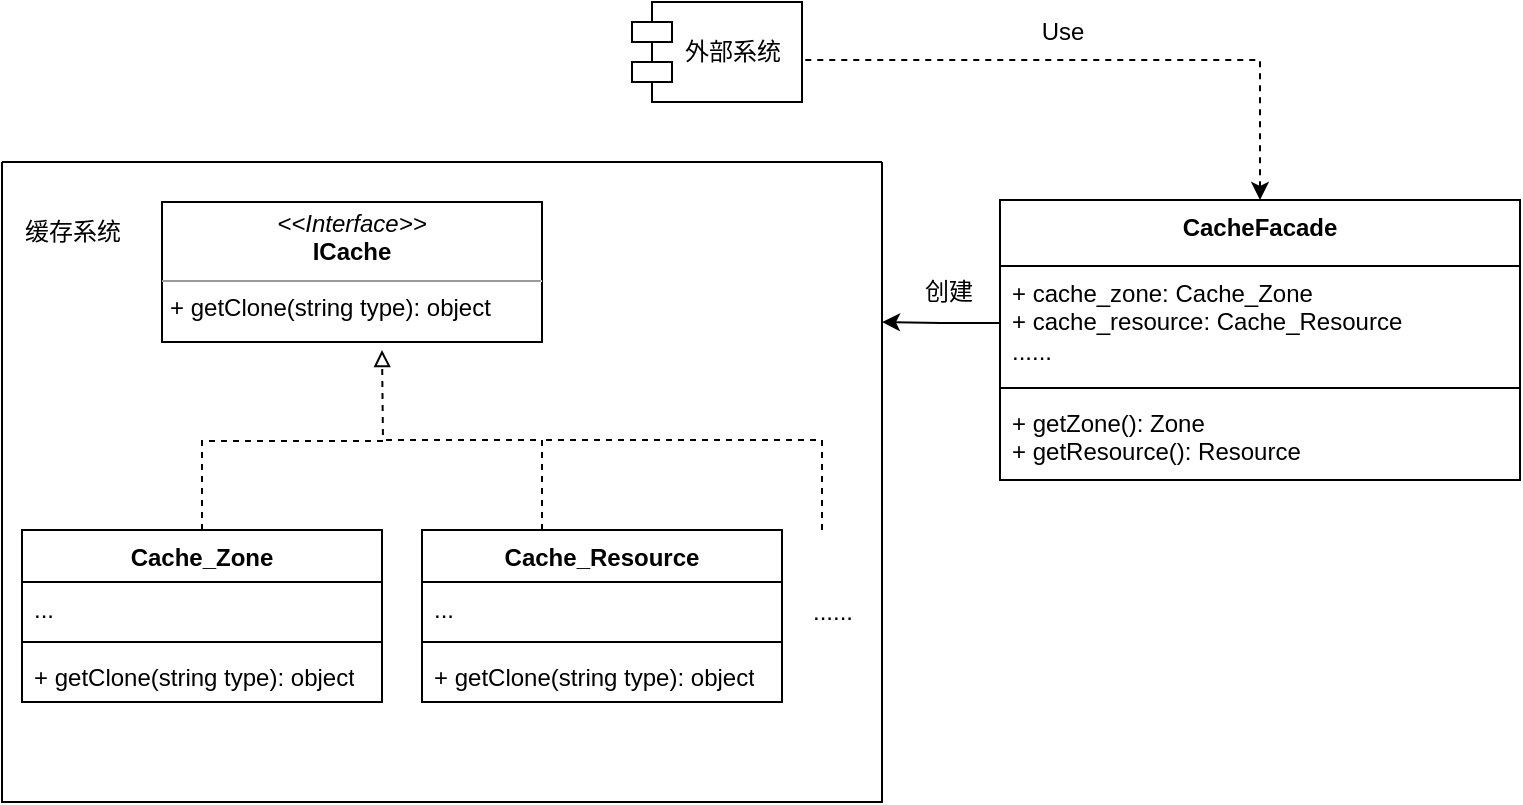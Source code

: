 <mxfile version="22.1.16" type="device">
  <diagram name="Page-1" id="80Xx5_V7AYoYYCBFcPBS">
    <mxGraphModel dx="752" dy="622" grid="1" gridSize="10" guides="1" tooltips="1" connect="1" arrows="1" fold="1" page="1" pageScale="1" pageWidth="850" pageHeight="1100" math="0" shadow="0">
      <root>
        <mxCell id="0" />
        <mxCell id="1" parent="0" />
        <mxCell id="6V_RxtZbmtCBJ1EOpkRF-52" value="CacheFacade" style="swimlane;fontStyle=1;align=center;verticalAlign=top;childLayout=stackLayout;horizontal=1;startSize=33;horizontalStack=0;resizeParent=1;resizeParentMax=0;resizeLast=0;collapsible=1;marginBottom=0;whiteSpace=wrap;html=1;" vertex="1" parent="1">
          <mxGeometry x="509" y="169" width="260" height="140" as="geometry" />
        </mxCell>
        <mxCell id="6V_RxtZbmtCBJ1EOpkRF-53" value="+ cache_zone: Cache_Zone&lt;br&gt;+ cache_resource: Cache_Resource&lt;br&gt;......" style="text;strokeColor=none;fillColor=none;align=left;verticalAlign=top;spacingLeft=4;spacingRight=4;overflow=hidden;rotatable=0;points=[[0,0.5],[1,0.5]];portConstraint=eastwest;whiteSpace=wrap;html=1;" vertex="1" parent="6V_RxtZbmtCBJ1EOpkRF-52">
          <mxGeometry y="33" width="260" height="57" as="geometry" />
        </mxCell>
        <mxCell id="6V_RxtZbmtCBJ1EOpkRF-54" value="" style="line;strokeWidth=1;fillColor=none;align=left;verticalAlign=middle;spacingTop=-1;spacingLeft=3;spacingRight=3;rotatable=0;labelPosition=right;points=[];portConstraint=eastwest;strokeColor=inherit;" vertex="1" parent="6V_RxtZbmtCBJ1EOpkRF-52">
          <mxGeometry y="90" width="260" height="8" as="geometry" />
        </mxCell>
        <mxCell id="6V_RxtZbmtCBJ1EOpkRF-55" value="+ getZone(): Zone&lt;br&gt;+ getResource(): Resource&lt;br&gt;......" style="text;strokeColor=none;fillColor=none;align=left;verticalAlign=top;spacingLeft=4;spacingRight=4;overflow=hidden;rotatable=0;points=[[0,0.5],[1,0.5]];portConstraint=eastwest;whiteSpace=wrap;html=1;" vertex="1" parent="6V_RxtZbmtCBJ1EOpkRF-52">
          <mxGeometry y="98" width="260" height="42" as="geometry" />
        </mxCell>
        <mxCell id="6V_RxtZbmtCBJ1EOpkRF-91" style="edgeStyle=orthogonalEdgeStyle;rounded=0;orthogonalLoop=1;jettySize=auto;html=1;exitX=0.5;exitY=0;exitDx=0;exitDy=0;dashed=1;endArrow=block;endFill=0;" edge="1" parent="1" source="6V_RxtZbmtCBJ1EOpkRF-92">
          <mxGeometry relative="1" as="geometry">
            <mxPoint x="200" y="244" as="targetPoint" />
          </mxGeometry>
        </mxCell>
        <mxCell id="6V_RxtZbmtCBJ1EOpkRF-92" value="Cache_Zone" style="swimlane;fontStyle=1;align=center;verticalAlign=top;childLayout=stackLayout;horizontal=1;startSize=26;horizontalStack=0;resizeParent=1;resizeParentMax=0;resizeLast=0;collapsible=1;marginBottom=0;whiteSpace=wrap;html=1;" vertex="1" parent="1">
          <mxGeometry x="20" y="334" width="180" height="86" as="geometry" />
        </mxCell>
        <mxCell id="6V_RxtZbmtCBJ1EOpkRF-93" value="..." style="text;strokeColor=none;fillColor=none;align=left;verticalAlign=top;spacingLeft=4;spacingRight=4;overflow=hidden;rotatable=0;points=[[0,0.5],[1,0.5]];portConstraint=eastwest;whiteSpace=wrap;html=1;" vertex="1" parent="6V_RxtZbmtCBJ1EOpkRF-92">
          <mxGeometry y="26" width="180" height="26" as="geometry" />
        </mxCell>
        <mxCell id="6V_RxtZbmtCBJ1EOpkRF-94" value="" style="line;strokeWidth=1;fillColor=none;align=left;verticalAlign=middle;spacingTop=-1;spacingLeft=3;spacingRight=3;rotatable=0;labelPosition=right;points=[];portConstraint=eastwest;strokeColor=inherit;" vertex="1" parent="6V_RxtZbmtCBJ1EOpkRF-92">
          <mxGeometry y="52" width="180" height="8" as="geometry" />
        </mxCell>
        <mxCell id="6V_RxtZbmtCBJ1EOpkRF-95" value="+ getClone(string type): object" style="text;strokeColor=none;fillColor=none;align=left;verticalAlign=top;spacingLeft=4;spacingRight=4;overflow=hidden;rotatable=0;points=[[0,0.5],[1,0.5]];portConstraint=eastwest;whiteSpace=wrap;html=1;" vertex="1" parent="6V_RxtZbmtCBJ1EOpkRF-92">
          <mxGeometry y="60" width="180" height="26" as="geometry" />
        </mxCell>
        <mxCell id="6V_RxtZbmtCBJ1EOpkRF-96" style="edgeStyle=orthogonalEdgeStyle;rounded=0;orthogonalLoop=1;jettySize=auto;html=1;exitX=0.5;exitY=0;exitDx=0;exitDy=0;dashed=1;endArrow=none;endFill=0;" edge="1" parent="1" source="6V_RxtZbmtCBJ1EOpkRF-97">
          <mxGeometry relative="1" as="geometry">
            <mxPoint x="201" y="289" as="targetPoint" />
            <Array as="points">
              <mxPoint x="280" y="289" />
            </Array>
          </mxGeometry>
        </mxCell>
        <mxCell id="6V_RxtZbmtCBJ1EOpkRF-102" style="edgeStyle=orthogonalEdgeStyle;rounded=0;orthogonalLoop=1;jettySize=auto;html=1;dashed=1;endArrow=none;endFill=0;" edge="1" parent="1">
          <mxGeometry relative="1" as="geometry">
            <mxPoint x="281" y="289" as="targetPoint" />
            <mxPoint x="420" y="334" as="sourcePoint" />
            <Array as="points">
              <mxPoint x="420" y="334" />
              <mxPoint x="420" y="289" />
            </Array>
          </mxGeometry>
        </mxCell>
        <mxCell id="6V_RxtZbmtCBJ1EOpkRF-103" style="edgeStyle=orthogonalEdgeStyle;rounded=0;orthogonalLoop=1;jettySize=auto;html=1;exitX=0;exitY=0.5;exitDx=0;exitDy=0;entryX=1;entryY=0.25;entryDx=0;entryDy=0;" edge="1" parent="1" source="6V_RxtZbmtCBJ1EOpkRF-53" target="6V_RxtZbmtCBJ1EOpkRF-116">
          <mxGeometry relative="1" as="geometry">
            <mxPoint x="280" y="213" as="targetPoint" />
          </mxGeometry>
        </mxCell>
        <mxCell id="6V_RxtZbmtCBJ1EOpkRF-104" value="创建" style="text;html=1;align=center;verticalAlign=middle;resizable=0;points=[];autosize=1;strokeColor=none;fillColor=none;" vertex="1" parent="1">
          <mxGeometry x="458" y="200" width="50" height="30" as="geometry" />
        </mxCell>
        <mxCell id="6V_RxtZbmtCBJ1EOpkRF-108" value="" style="shape=module;align=left;spacingLeft=20;align=center;verticalAlign=top;whiteSpace=wrap;html=1;" vertex="1" parent="1">
          <mxGeometry x="325" y="70" width="85" height="50" as="geometry" />
        </mxCell>
        <mxCell id="6V_RxtZbmtCBJ1EOpkRF-109" value="外部系统" style="text;html=1;align=center;verticalAlign=middle;resizable=0;points=[];autosize=1;strokeColor=none;fillColor=none;" vertex="1" parent="1">
          <mxGeometry x="340" y="80" width="70" height="30" as="geometry" />
        </mxCell>
        <mxCell id="6V_RxtZbmtCBJ1EOpkRF-110" style="edgeStyle=orthogonalEdgeStyle;rounded=0;orthogonalLoop=1;jettySize=auto;html=1;exitX=0.5;exitY=0;exitDx=0;exitDy=0;entryX=1.014;entryY=0.633;entryDx=0;entryDy=0;entryPerimeter=0;endArrow=none;endFill=0;startArrow=classic;startFill=1;dashed=1;" edge="1" parent="1" source="6V_RxtZbmtCBJ1EOpkRF-52" target="6V_RxtZbmtCBJ1EOpkRF-109">
          <mxGeometry relative="1" as="geometry" />
        </mxCell>
        <mxCell id="6V_RxtZbmtCBJ1EOpkRF-111" value="Use" style="text;html=1;align=center;verticalAlign=middle;resizable=0;points=[];autosize=1;strokeColor=none;fillColor=none;" vertex="1" parent="1">
          <mxGeometry x="520" y="70" width="40" height="30" as="geometry" />
        </mxCell>
        <mxCell id="6V_RxtZbmtCBJ1EOpkRF-112" value="......" style="text;html=1;align=center;verticalAlign=middle;resizable=0;points=[];autosize=1;strokeColor=none;fillColor=none;" vertex="1" parent="1">
          <mxGeometry x="405" y="360" width="40" height="30" as="geometry" />
        </mxCell>
        <mxCell id="6V_RxtZbmtCBJ1EOpkRF-113" value="&lt;p style=&quot;margin:0px;margin-top:4px;text-align:center;&quot;&gt;&lt;i&gt;&amp;lt;&amp;lt;Interface&amp;gt;&amp;gt;&lt;/i&gt;&lt;br&gt;&lt;b&gt;ICache&lt;/b&gt;&lt;/p&gt;&lt;hr size=&quot;1&quot;&gt;&lt;p style=&quot;margin:0px;margin-left:4px;&quot;&gt;+ getClone(string type): object&lt;/p&gt;" style="verticalAlign=top;align=left;overflow=fill;fontSize=12;fontFamily=Helvetica;html=1;whiteSpace=wrap;" vertex="1" parent="1">
          <mxGeometry x="90" y="170" width="190" height="70" as="geometry" />
        </mxCell>
        <mxCell id="6V_RxtZbmtCBJ1EOpkRF-116" value="" style="swimlane;startSize=0;" vertex="1" parent="1">
          <mxGeometry x="10" y="150" width="440" height="320" as="geometry" />
        </mxCell>
        <mxCell id="6V_RxtZbmtCBJ1EOpkRF-117" value="缓存系统" style="text;html=1;align=center;verticalAlign=middle;resizable=0;points=[];autosize=1;strokeColor=none;fillColor=none;" vertex="1" parent="6V_RxtZbmtCBJ1EOpkRF-116">
          <mxGeometry y="20" width="70" height="30" as="geometry" />
        </mxCell>
        <mxCell id="6V_RxtZbmtCBJ1EOpkRF-97" value="Cache_Resource" style="swimlane;fontStyle=1;align=center;verticalAlign=top;childLayout=stackLayout;horizontal=1;startSize=26;horizontalStack=0;resizeParent=1;resizeParentMax=0;resizeLast=0;collapsible=1;marginBottom=0;whiteSpace=wrap;html=1;" vertex="1" parent="6V_RxtZbmtCBJ1EOpkRF-116">
          <mxGeometry x="210" y="184" width="180" height="86" as="geometry" />
        </mxCell>
        <mxCell id="6V_RxtZbmtCBJ1EOpkRF-98" value="..." style="text;strokeColor=none;fillColor=none;align=left;verticalAlign=top;spacingLeft=4;spacingRight=4;overflow=hidden;rotatable=0;points=[[0,0.5],[1,0.5]];portConstraint=eastwest;whiteSpace=wrap;html=1;" vertex="1" parent="6V_RxtZbmtCBJ1EOpkRF-97">
          <mxGeometry y="26" width="180" height="26" as="geometry" />
        </mxCell>
        <mxCell id="6V_RxtZbmtCBJ1EOpkRF-99" value="" style="line;strokeWidth=1;fillColor=none;align=left;verticalAlign=middle;spacingTop=-1;spacingLeft=3;spacingRight=3;rotatable=0;labelPosition=right;points=[];portConstraint=eastwest;strokeColor=inherit;" vertex="1" parent="6V_RxtZbmtCBJ1EOpkRF-97">
          <mxGeometry y="52" width="180" height="8" as="geometry" />
        </mxCell>
        <mxCell id="6V_RxtZbmtCBJ1EOpkRF-100" value="+ getClone(string type): object" style="text;strokeColor=none;fillColor=none;align=left;verticalAlign=top;spacingLeft=4;spacingRight=4;overflow=hidden;rotatable=0;points=[[0,0.5],[1,0.5]];portConstraint=eastwest;whiteSpace=wrap;html=1;" vertex="1" parent="6V_RxtZbmtCBJ1EOpkRF-97">
          <mxGeometry y="60" width="180" height="26" as="geometry" />
        </mxCell>
      </root>
    </mxGraphModel>
  </diagram>
</mxfile>

